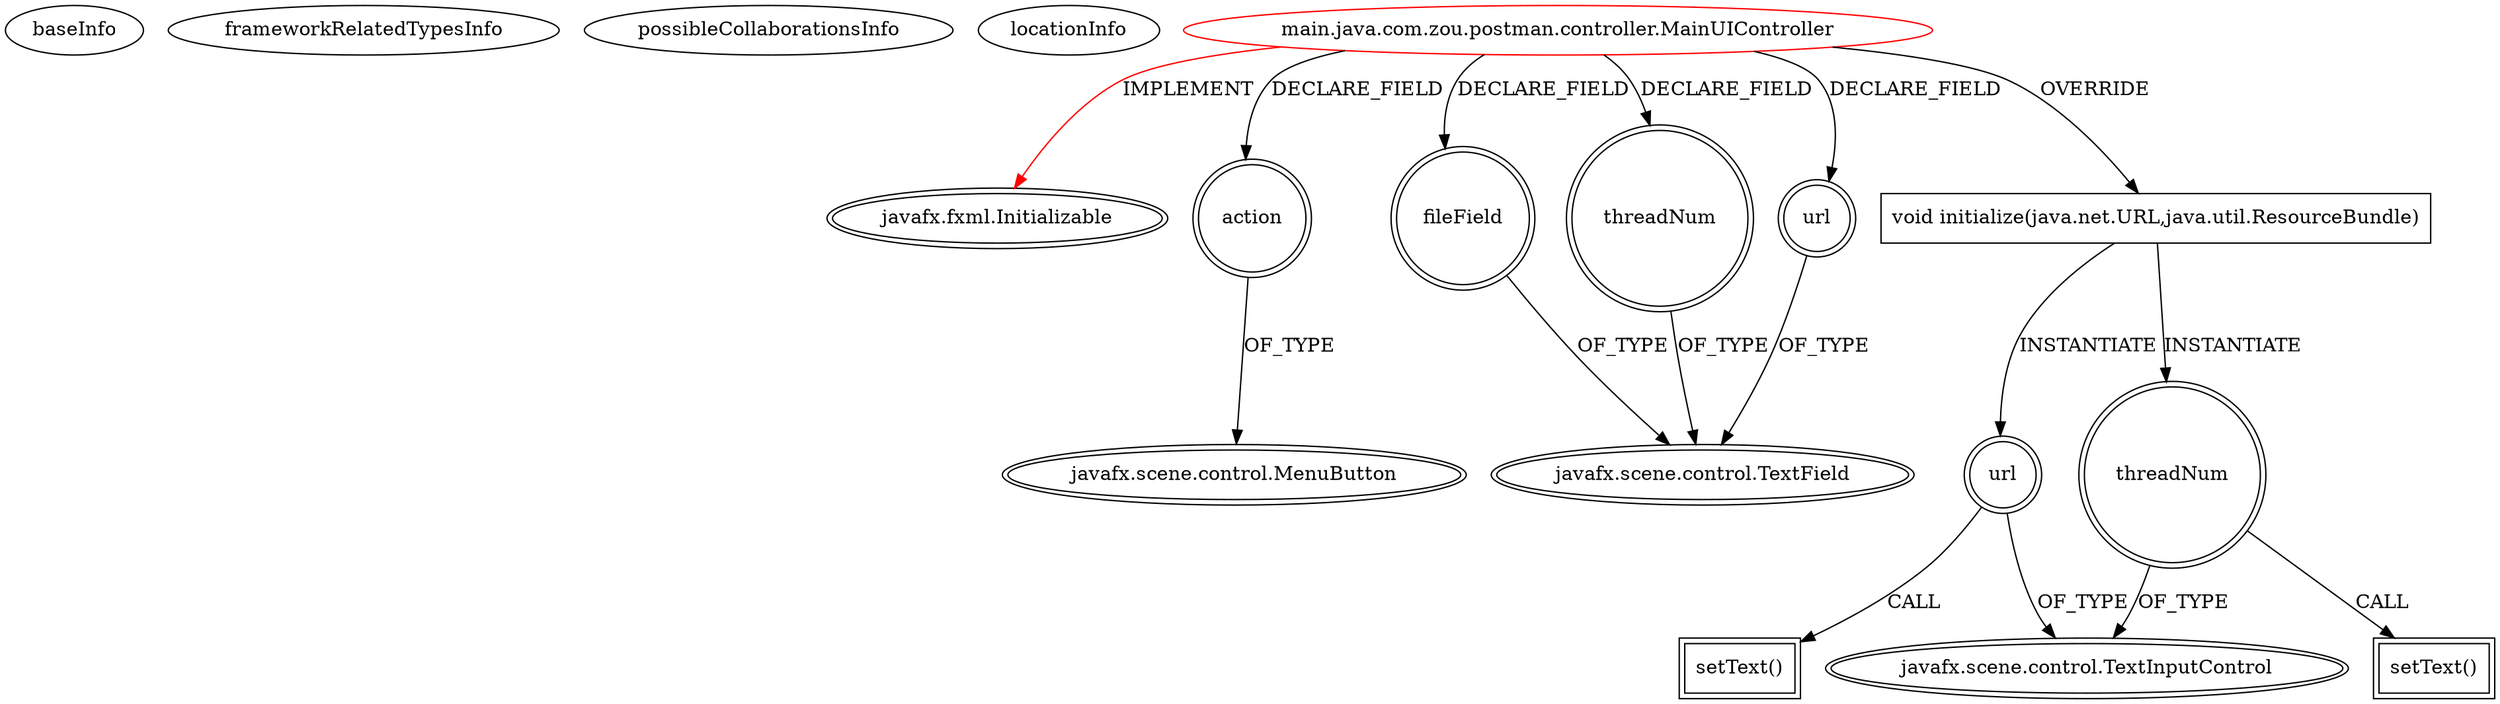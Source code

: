 digraph {
baseInfo[graphId=1889,category="extension_graph",isAnonymous=false,possibleRelation=false]
frameworkRelatedTypesInfo[0="javafx.fxml.Initializable"]
possibleCollaborationsInfo[]
locationInfo[projectName="astarring-javafx_postman",filePath="/astarring-javafx_postman/javafx_postman-master/src/main/java/com/zou/postman/controller/MainUIController.java",contextSignature="MainUIController",graphId="1889"]
0[label="main.java.com.zou.postman.controller.MainUIController",vertexType="ROOT_CLIENT_CLASS_DECLARATION",isFrameworkType=false,color=red]
1[label="javafx.fxml.Initializable",vertexType="FRAMEWORK_INTERFACE_TYPE",isFrameworkType=true,peripheries=2]
2[label="action",vertexType="FIELD_DECLARATION",isFrameworkType=true,peripheries=2,shape=circle]
3[label="javafx.scene.control.MenuButton",vertexType="FRAMEWORK_CLASS_TYPE",isFrameworkType=true,peripheries=2]
4[label="fileField",vertexType="FIELD_DECLARATION",isFrameworkType=true,peripheries=2,shape=circle]
5[label="javafx.scene.control.TextField",vertexType="FRAMEWORK_CLASS_TYPE",isFrameworkType=true,peripheries=2]
6[label="threadNum",vertexType="FIELD_DECLARATION",isFrameworkType=true,peripheries=2,shape=circle]
8[label="url",vertexType="FIELD_DECLARATION",isFrameworkType=true,peripheries=2,shape=circle]
10[label="void initialize(java.net.URL,java.util.ResourceBundle)",vertexType="OVERRIDING_METHOD_DECLARATION",isFrameworkType=false,shape=box]
11[label="url",vertexType="VARIABLE_EXPRESION",isFrameworkType=true,peripheries=2,shape=circle]
13[label="javafx.scene.control.TextInputControl",vertexType="FRAMEWORK_CLASS_TYPE",isFrameworkType=true,peripheries=2]
12[label="setText()",vertexType="INSIDE_CALL",isFrameworkType=true,peripheries=2,shape=box]
14[label="threadNum",vertexType="VARIABLE_EXPRESION",isFrameworkType=true,peripheries=2,shape=circle]
15[label="setText()",vertexType="INSIDE_CALL",isFrameworkType=true,peripheries=2,shape=box]
0->1[label="IMPLEMENT",color=red]
0->2[label="DECLARE_FIELD"]
2->3[label="OF_TYPE"]
0->4[label="DECLARE_FIELD"]
4->5[label="OF_TYPE"]
0->6[label="DECLARE_FIELD"]
6->5[label="OF_TYPE"]
0->8[label="DECLARE_FIELD"]
8->5[label="OF_TYPE"]
0->10[label="OVERRIDE"]
10->11[label="INSTANTIATE"]
11->13[label="OF_TYPE"]
11->12[label="CALL"]
10->14[label="INSTANTIATE"]
14->13[label="OF_TYPE"]
14->15[label="CALL"]
}
